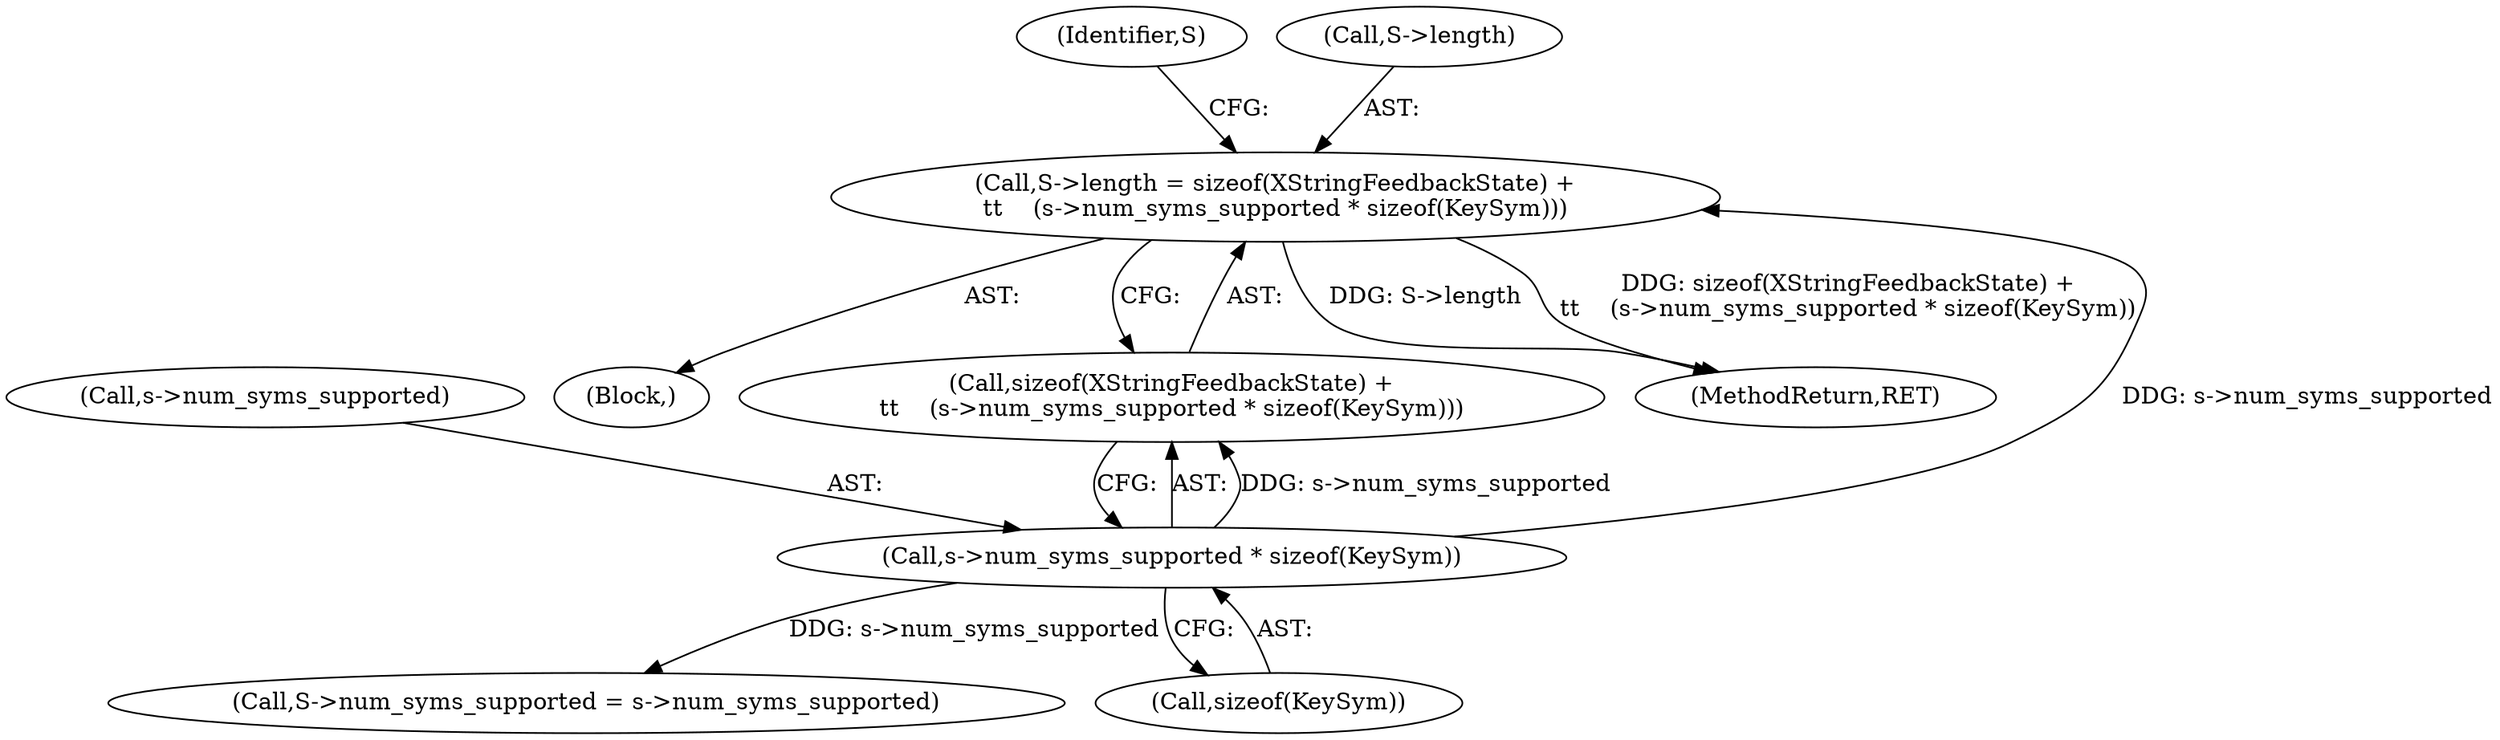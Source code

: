 digraph "0_libXi_19a9cd607de73947fcfb104682f203ffe4e1f4e5_1@API" {
"1000589" [label="(Call,S->length = sizeof(XStringFeedbackState) +\n\t\t    (s->num_syms_supported * sizeof(KeySym)))"];
"1000596" [label="(Call,s->num_syms_supported * sizeof(KeySym))"];
"1000596" [label="(Call,s->num_syms_supported * sizeof(KeySym))"];
"1000576" [label="(Block,)"];
"1000604" [label="(Identifier,S)"];
"1000616" [label="(Call,S->num_syms_supported = s->num_syms_supported)"];
"1000590" [label="(Call,S->length)"];
"1000593" [label="(Call,sizeof(XStringFeedbackState) +\n\t\t    (s->num_syms_supported * sizeof(KeySym)))"];
"1000597" [label="(Call,s->num_syms_supported)"];
"1000589" [label="(Call,S->length = sizeof(XStringFeedbackState) +\n\t\t    (s->num_syms_supported * sizeof(KeySym)))"];
"1000600" [label="(Call,sizeof(KeySym))"];
"1000775" [label="(MethodReturn,RET)"];
"1000589" -> "1000576"  [label="AST: "];
"1000589" -> "1000593"  [label="CFG: "];
"1000590" -> "1000589"  [label="AST: "];
"1000593" -> "1000589"  [label="AST: "];
"1000604" -> "1000589"  [label="CFG: "];
"1000589" -> "1000775"  [label="DDG: S->length"];
"1000589" -> "1000775"  [label="DDG: sizeof(XStringFeedbackState) +\n\t\t    (s->num_syms_supported * sizeof(KeySym))"];
"1000596" -> "1000589"  [label="DDG: s->num_syms_supported"];
"1000596" -> "1000593"  [label="AST: "];
"1000596" -> "1000600"  [label="CFG: "];
"1000597" -> "1000596"  [label="AST: "];
"1000600" -> "1000596"  [label="AST: "];
"1000593" -> "1000596"  [label="CFG: "];
"1000596" -> "1000593"  [label="DDG: s->num_syms_supported"];
"1000596" -> "1000616"  [label="DDG: s->num_syms_supported"];
}
